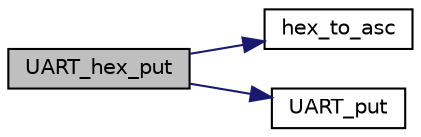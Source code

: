 digraph "UART_hex_put"
{
 // LATEX_PDF_SIZE
  edge [fontname="Helvetica",fontsize="10",labelfontname="Helvetica",labelfontsize="10"];
  node [fontname="Helvetica",fontsize="10",shape=record];
  rankdir="LR";
  Node1 [label="UART_hex_put",height=0.2,width=0.4,color="black", fillcolor="grey75", style="filled", fontcolor="black",tooltip=" "];
  Node1 -> Node2 [color="midnightblue",fontsize="10",style="solid",fontname="Helvetica"];
  Node2 [label="hex_to_asc",height=0.2,width=0.4,color="black", fillcolor="white", style="filled",URL="$_u_a_r_t__poll_8cpp.html#a4456109db514cdc9933618f2aa6f1897",tooltip=" "];
  Node1 -> Node3 [color="midnightblue",fontsize="10",style="solid",fontname="Helvetica"];
  Node3 [label="UART_put",height=0.2,width=0.4,color="black", fillcolor="white", style="filled",URL="$_u_a_r_t__poll_8cpp.html#adf7d84d83418afe25297949ce89a7586",tooltip=" "];
}
